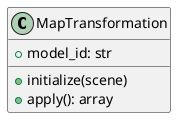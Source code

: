@startuml

class MapTransformation {
    + model_id: str

    + initialize(scene)
    + apply(): array
}

@enduml